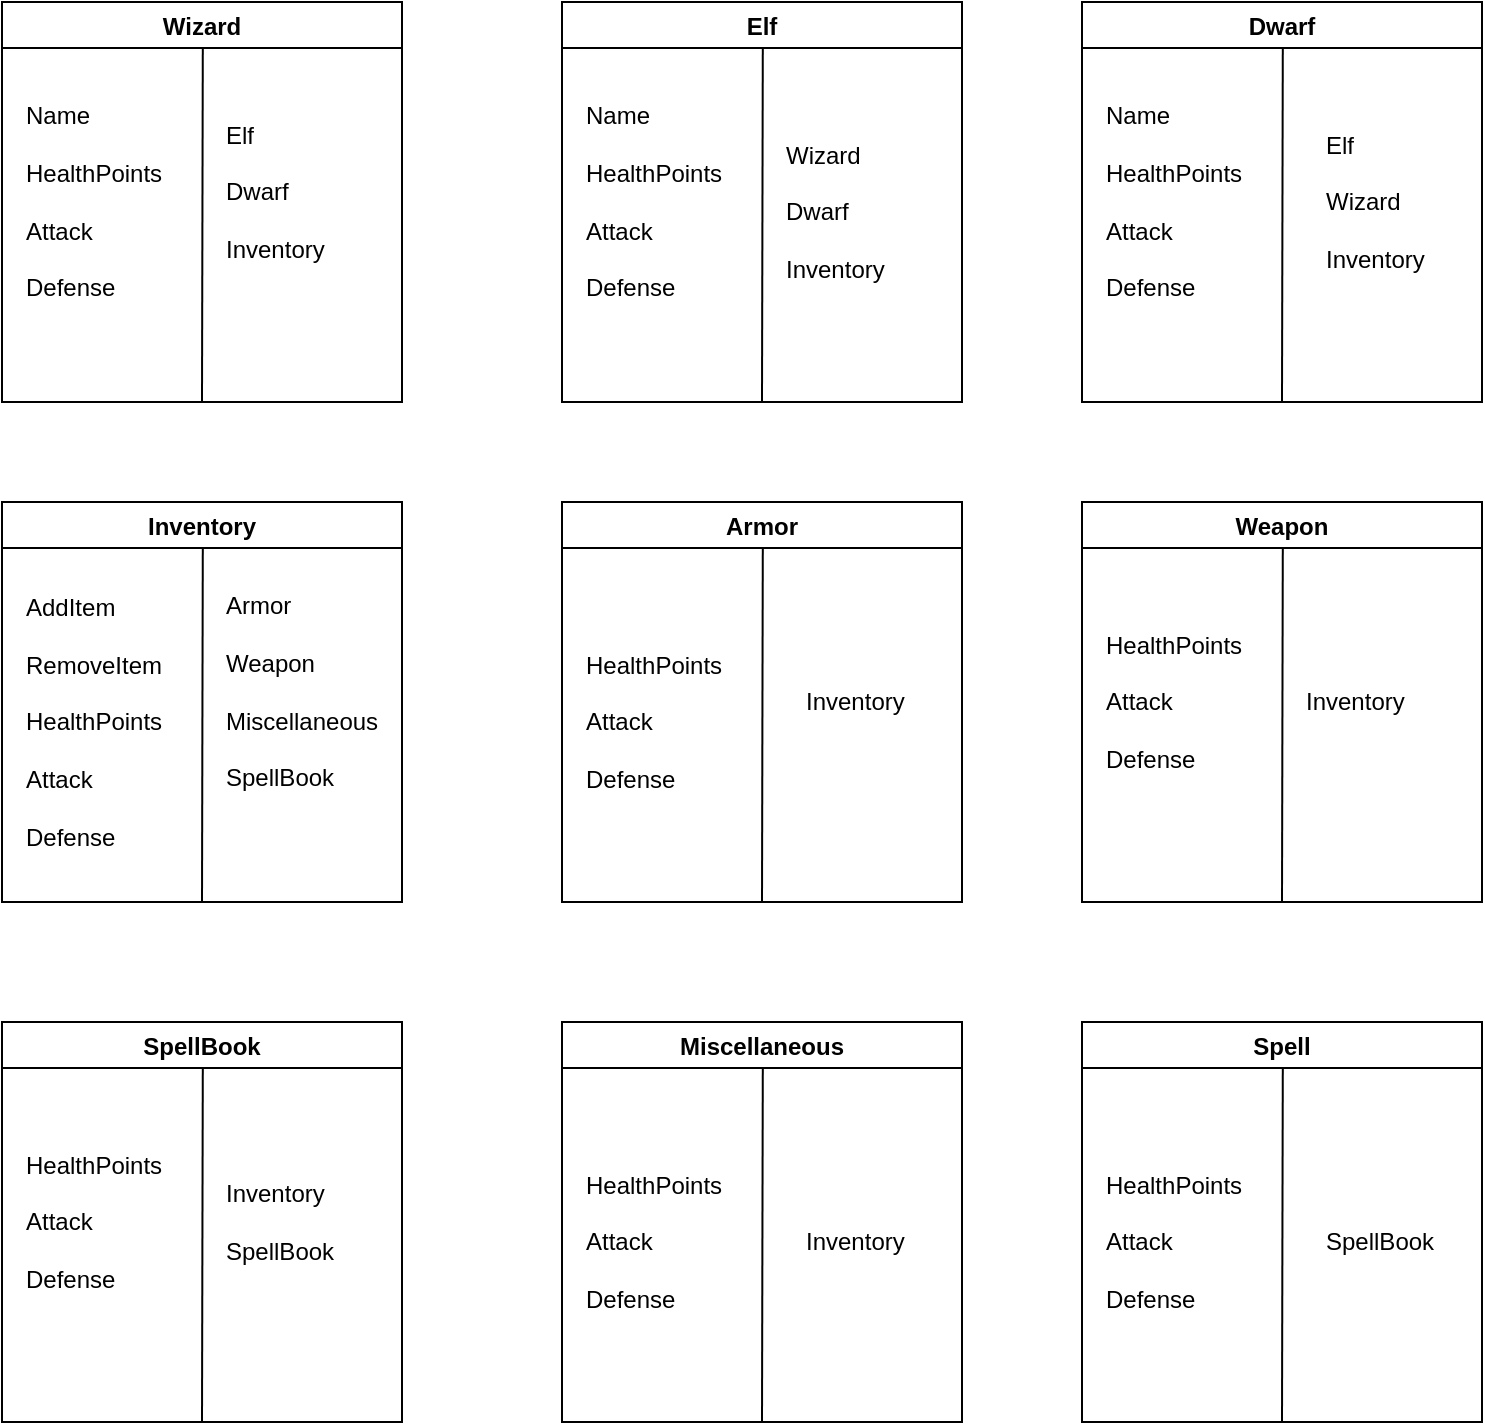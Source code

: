 <mxfile>
    <diagram id="Og5VD9N0vXUdqN74VKZp" name="Page-1">
        <mxGraphModel dx="1061" dy="790" grid="1" gridSize="10" guides="1" tooltips="1" connect="1" arrows="1" fold="1" page="1" pageScale="1" pageWidth="850" pageHeight="1100" math="0" shadow="0">
            <root>
                <mxCell id="0"/>
                <mxCell id="1" parent="0"/>
                <mxCell id="2" value="Wizard" style="swimlane;" parent="1" vertex="1">
                    <mxGeometry x="20" y="40" width="200" height="200" as="geometry"/>
                </mxCell>
                <mxCell id="29" value="Elf&lt;br&gt;&lt;br&gt;Dwarf&lt;br&gt;&lt;br&gt;Inventory" style="text;html=1;strokeColor=none;fillColor=none;align=left;verticalAlign=middle;whiteSpace=wrap;rounded=0;" parent="2" vertex="1">
                    <mxGeometry x="110" y="40" width="70" height="110" as="geometry"/>
                </mxCell>
                <mxCell id="30" value="Name&lt;br&gt;&lt;br&gt;HealthPoints&lt;br&gt;&lt;br&gt;Attack&lt;br&gt;&lt;br&gt;Defense" style="text;html=1;strokeColor=none;fillColor=none;align=left;verticalAlign=middle;whiteSpace=wrap;rounded=0;" parent="2" vertex="1">
                    <mxGeometry x="10" y="40" width="70" height="120" as="geometry"/>
                </mxCell>
                <mxCell id="5" value="" style="endArrow=none;html=1;exitX=0.5;exitY=1;exitDx=0;exitDy=0;entryX=0.502;entryY=0.115;entryDx=0;entryDy=0;entryPerimeter=0;" parent="1" source="2" target="2" edge="1">
                    <mxGeometry width="50" height="50" relative="1" as="geometry">
                        <mxPoint x="119.76" y="170" as="sourcePoint"/>
                        <mxPoint x="120" y="70" as="targetPoint"/>
                    </mxGeometry>
                </mxCell>
                <mxCell id="8" value="Elf" style="swimlane;" parent="1" vertex="1">
                    <mxGeometry x="300" y="40" width="200" height="200" as="geometry"/>
                </mxCell>
                <mxCell id="31" value="Name&lt;br&gt;&lt;br&gt;HealthPoints&lt;br&gt;&lt;br&gt;Attack&lt;br&gt;&lt;br&gt;Defense" style="text;html=1;strokeColor=none;fillColor=none;align=left;verticalAlign=middle;whiteSpace=wrap;rounded=0;" parent="8" vertex="1">
                    <mxGeometry x="10" y="40" width="70" height="120" as="geometry"/>
                </mxCell>
                <mxCell id="37" value="Wizard&lt;br&gt;&lt;br&gt;Dwarf&lt;br&gt;&lt;br&gt;Inventory" style="text;html=1;strokeColor=none;fillColor=none;align=left;verticalAlign=middle;whiteSpace=wrap;rounded=0;" parent="8" vertex="1">
                    <mxGeometry x="110" y="50" width="70" height="110" as="geometry"/>
                </mxCell>
                <mxCell id="9" value="" style="endArrow=none;html=1;exitX=0.5;exitY=1;exitDx=0;exitDy=0;entryX=0.502;entryY=0.115;entryDx=0;entryDy=0;entryPerimeter=0;" parent="1" source="8" target="8" edge="1">
                    <mxGeometry width="50" height="50" relative="1" as="geometry">
                        <mxPoint x="399.76" y="170" as="sourcePoint"/>
                        <mxPoint x="400" y="70" as="targetPoint"/>
                    </mxGeometry>
                </mxCell>
                <mxCell id="10" value="Dwarf" style="swimlane;startSize=23;" parent="1" vertex="1">
                    <mxGeometry x="560" y="40" width="200" height="200" as="geometry"/>
                </mxCell>
                <mxCell id="32" value="Name&lt;br&gt;&lt;br&gt;HealthPoints&lt;br&gt;&lt;br&gt;Attack&lt;br&gt;&lt;br&gt;Defense" style="text;html=1;strokeColor=none;fillColor=none;align=left;verticalAlign=middle;whiteSpace=wrap;rounded=0;" parent="10" vertex="1">
                    <mxGeometry x="10" y="40" width="70" height="120" as="geometry"/>
                </mxCell>
                <mxCell id="38" value="Elf&lt;br&gt;&lt;br&gt;Wizard&lt;br&gt;&lt;br&gt;Inventory" style="text;html=1;strokeColor=none;fillColor=none;align=left;verticalAlign=middle;whiteSpace=wrap;rounded=0;" parent="10" vertex="1">
                    <mxGeometry x="120" y="45" width="70" height="110" as="geometry"/>
                </mxCell>
                <mxCell id="11" value="" style="endArrow=none;html=1;exitX=0.5;exitY=1;exitDx=0;exitDy=0;entryX=0.502;entryY=0.115;entryDx=0;entryDy=0;entryPerimeter=0;" parent="1" source="10" target="10" edge="1">
                    <mxGeometry width="50" height="50" relative="1" as="geometry">
                        <mxPoint x="659.76" y="170" as="sourcePoint"/>
                        <mxPoint x="660" y="70" as="targetPoint"/>
                    </mxGeometry>
                </mxCell>
                <mxCell id="12" value="Inventory" style="swimlane;" parent="1" vertex="1">
                    <mxGeometry x="20" y="290" width="200" height="200" as="geometry"/>
                </mxCell>
                <mxCell id="25" value="Armor&lt;br&gt;&lt;br&gt;Weapon&lt;br&gt;&lt;br&gt;Miscellaneous&lt;br&gt;&lt;br&gt;SpellBook" style="text;html=1;strokeColor=none;fillColor=none;align=left;verticalAlign=middle;whiteSpace=wrap;rounded=0;" parent="12" vertex="1">
                    <mxGeometry x="110" y="40" width="80" height="110" as="geometry"/>
                </mxCell>
                <mxCell id="28" value="AddItem&lt;br&gt;&lt;br&gt;RemoveItem&lt;br&gt;&lt;br&gt;HealthPoints&lt;br&gt;&lt;br&gt;Attack&lt;br&gt;&lt;br&gt;Defense" style="text;html=1;strokeColor=none;fillColor=none;align=left;verticalAlign=middle;whiteSpace=wrap;rounded=0;" parent="12" vertex="1">
                    <mxGeometry x="10" y="40" width="70" height="140" as="geometry"/>
                </mxCell>
                <mxCell id="13" value="" style="endArrow=none;html=1;exitX=0.5;exitY=1;exitDx=0;exitDy=0;entryX=0.502;entryY=0.115;entryDx=0;entryDy=0;entryPerimeter=0;" parent="1" source="12" target="12" edge="1">
                    <mxGeometry width="50" height="50" relative="1" as="geometry">
                        <mxPoint x="119.76" y="420" as="sourcePoint"/>
                        <mxPoint x="120" y="320" as="targetPoint"/>
                    </mxGeometry>
                </mxCell>
                <mxCell id="14" value="Armor" style="swimlane;" parent="1" vertex="1">
                    <mxGeometry x="300" y="290" width="200" height="200" as="geometry"/>
                </mxCell>
                <mxCell id="33" value="HealthPoints&lt;br&gt;&lt;br&gt;Attack&lt;br&gt;&lt;br&gt;Defense" style="text;html=1;strokeColor=none;fillColor=none;align=left;verticalAlign=middle;whiteSpace=wrap;rounded=0;" parent="14" vertex="1">
                    <mxGeometry x="10" y="60" width="70" height="100" as="geometry"/>
                </mxCell>
                <mxCell id="42" value="Inventory" style="text;html=1;strokeColor=none;fillColor=none;align=left;verticalAlign=middle;whiteSpace=wrap;rounded=0;" parent="14" vertex="1">
                    <mxGeometry x="120" y="72.5" width="70" height="55" as="geometry"/>
                </mxCell>
                <mxCell id="15" value="" style="endArrow=none;html=1;exitX=0.5;exitY=1;exitDx=0;exitDy=0;entryX=0.502;entryY=0.115;entryDx=0;entryDy=0;entryPerimeter=0;" parent="1" source="14" target="14" edge="1">
                    <mxGeometry width="50" height="50" relative="1" as="geometry">
                        <mxPoint x="399.76" y="420" as="sourcePoint"/>
                        <mxPoint x="400" y="320" as="targetPoint"/>
                    </mxGeometry>
                </mxCell>
                <mxCell id="16" value="Weapon" style="swimlane;" parent="1" vertex="1">
                    <mxGeometry x="560" y="290" width="200" height="200" as="geometry"/>
                </mxCell>
                <mxCell id="34" value="HealthPoints&lt;br&gt;&lt;br&gt;Attack&lt;br&gt;&lt;br&gt;Defense" style="text;html=1;strokeColor=none;fillColor=none;align=left;verticalAlign=middle;whiteSpace=wrap;rounded=0;" parent="16" vertex="1">
                    <mxGeometry x="10" y="50" width="70" height="100" as="geometry"/>
                </mxCell>
                <mxCell id="43" value="Inventory" style="text;html=1;strokeColor=none;fillColor=none;align=left;verticalAlign=middle;whiteSpace=wrap;rounded=0;" parent="16" vertex="1">
                    <mxGeometry x="110" y="72.5" width="70" height="55" as="geometry"/>
                </mxCell>
                <mxCell id="17" value="" style="endArrow=none;html=1;exitX=0.5;exitY=1;exitDx=0;exitDy=0;entryX=0.502;entryY=0.115;entryDx=0;entryDy=0;entryPerimeter=0;" parent="1" source="16" target="16" edge="1">
                    <mxGeometry width="50" height="50" relative="1" as="geometry">
                        <mxPoint x="659.76" y="420" as="sourcePoint"/>
                        <mxPoint x="660" y="320" as="targetPoint"/>
                    </mxGeometry>
                </mxCell>
                <mxCell id="18" value="SpellBook" style="swimlane;" parent="1" vertex="1">
                    <mxGeometry x="20" y="550" width="200" height="200" as="geometry"/>
                </mxCell>
                <mxCell id="35" value="HealthPoints&lt;br&gt;&lt;br&gt;Attack&lt;br&gt;&lt;br&gt;Defense" style="text;html=1;strokeColor=none;fillColor=none;align=left;verticalAlign=middle;whiteSpace=wrap;rounded=0;" parent="18" vertex="1">
                    <mxGeometry x="10" y="50" width="70" height="100" as="geometry"/>
                </mxCell>
                <mxCell id="44" value="Inventory&lt;br&gt;&lt;br&gt;SpellBook" style="text;html=1;strokeColor=none;fillColor=none;align=left;verticalAlign=middle;whiteSpace=wrap;rounded=0;" parent="18" vertex="1">
                    <mxGeometry x="110" y="72.5" width="70" height="55" as="geometry"/>
                </mxCell>
                <mxCell id="19" value="" style="endArrow=none;html=1;exitX=0.5;exitY=1;exitDx=0;exitDy=0;entryX=0.502;entryY=0.115;entryDx=0;entryDy=0;entryPerimeter=0;" parent="1" source="18" target="18" edge="1">
                    <mxGeometry width="50" height="50" relative="1" as="geometry">
                        <mxPoint x="119.76" y="680" as="sourcePoint"/>
                        <mxPoint x="120" y="580" as="targetPoint"/>
                    </mxGeometry>
                </mxCell>
                <mxCell id="39" value="Miscellaneous" style="swimlane;" parent="1" vertex="1">
                    <mxGeometry x="300" y="550" width="200" height="200" as="geometry"/>
                </mxCell>
                <mxCell id="40" value="HealthPoints&lt;br&gt;&lt;br&gt;Attack&lt;br&gt;&lt;br&gt;Defense" style="text;html=1;strokeColor=none;fillColor=none;align=left;verticalAlign=middle;whiteSpace=wrap;rounded=0;" parent="39" vertex="1">
                    <mxGeometry x="10" y="60" width="70" height="100" as="geometry"/>
                </mxCell>
                <mxCell id="45" value="Inventory" style="text;html=1;strokeColor=none;fillColor=none;align=left;verticalAlign=middle;whiteSpace=wrap;rounded=0;" parent="39" vertex="1">
                    <mxGeometry x="120" y="82.5" width="70" height="55" as="geometry"/>
                </mxCell>
                <mxCell id="41" value="" style="endArrow=none;html=1;exitX=0.5;exitY=1;exitDx=0;exitDy=0;entryX=0.502;entryY=0.115;entryDx=0;entryDy=0;entryPerimeter=0;" parent="1" source="39" target="39" edge="1">
                    <mxGeometry width="50" height="50" relative="1" as="geometry">
                        <mxPoint x="399.76" y="680" as="sourcePoint"/>
                        <mxPoint x="400" y="580" as="targetPoint"/>
                    </mxGeometry>
                </mxCell>
                <mxCell id="46" value="Spell" style="swimlane;" vertex="1" parent="1">
                    <mxGeometry x="560" y="550" width="200" height="200" as="geometry"/>
                </mxCell>
                <mxCell id="47" value="HealthPoints&lt;br&gt;&lt;br&gt;Attack&lt;br&gt;&lt;br&gt;Defense" style="text;html=1;strokeColor=none;fillColor=none;align=left;verticalAlign=middle;whiteSpace=wrap;rounded=0;" vertex="1" parent="46">
                    <mxGeometry x="10" y="60" width="70" height="100" as="geometry"/>
                </mxCell>
                <mxCell id="48" value="SpellBook" style="text;html=1;strokeColor=none;fillColor=none;align=left;verticalAlign=middle;whiteSpace=wrap;rounded=0;" vertex="1" parent="46">
                    <mxGeometry x="120" y="82.5" width="70" height="55" as="geometry"/>
                </mxCell>
                <mxCell id="49" value="" style="endArrow=none;html=1;exitX=0.5;exitY=1;exitDx=0;exitDy=0;entryX=0.502;entryY=0.115;entryDx=0;entryDy=0;entryPerimeter=0;" edge="1" parent="1" source="46" target="46">
                    <mxGeometry width="50" height="50" relative="1" as="geometry">
                        <mxPoint x="409.76" y="690" as="sourcePoint"/>
                        <mxPoint x="410" y="590" as="targetPoint"/>
                    </mxGeometry>
                </mxCell>
            </root>
        </mxGraphModel>
    </diagram>
</mxfile>
